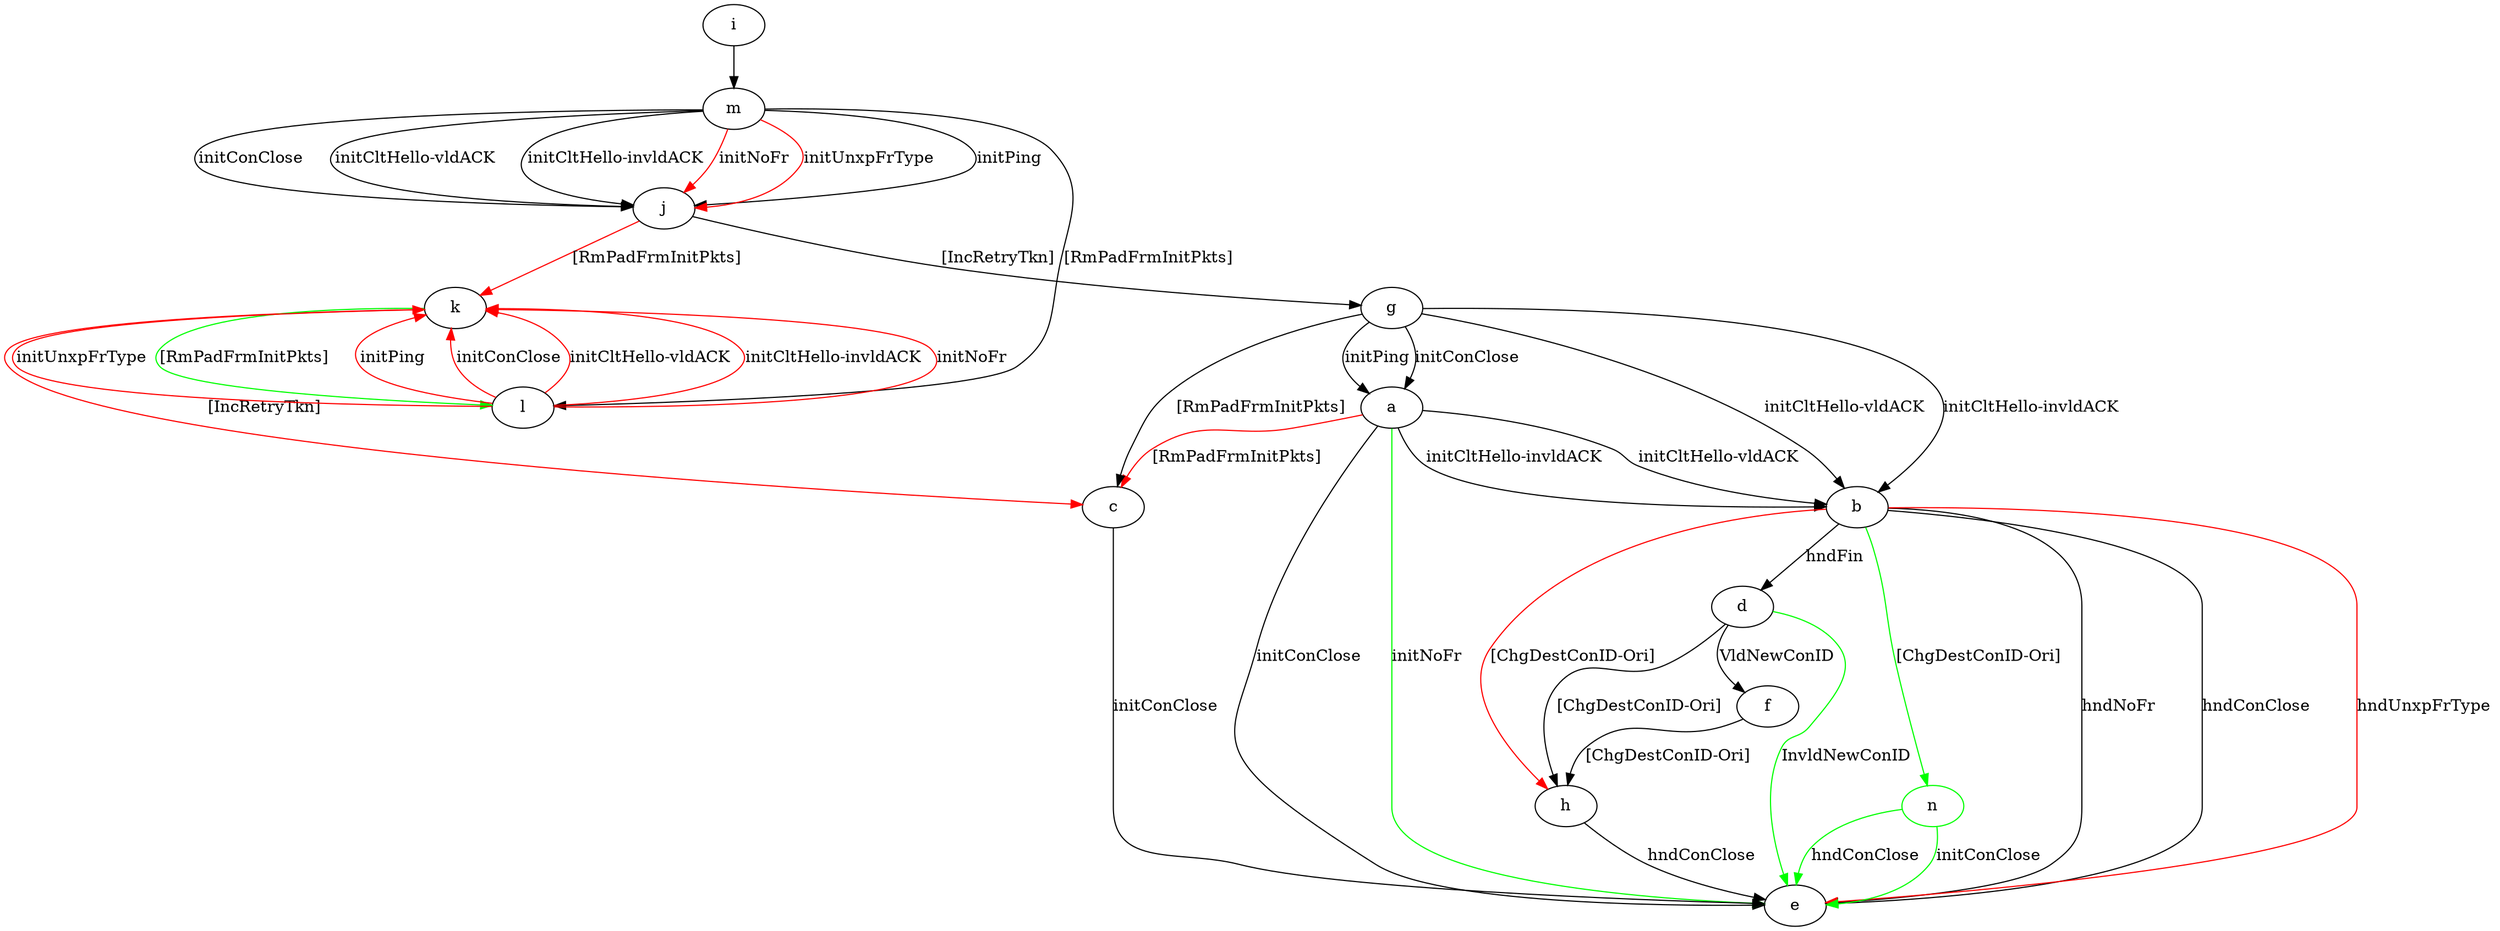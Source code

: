 digraph "" {
	a -> b	[key=0,
		label="initCltHello-vldACK "];
	a -> b	[key=1,
		label="initCltHello-invldACK "];
	a -> c	[key=0,
		color=red,
		label="[RmPadFrmInitPkts] "];
	a -> e	[key=0,
		label="initConClose "];
	a -> e	[key=1,
		color=green,
		label="initNoFr "];
	b -> d	[key=0,
		label="hndFin "];
	b -> e	[key=0,
		label="hndNoFr "];
	b -> e	[key=1,
		label="hndConClose "];
	b -> e	[key=2,
		color=red,
		label="hndUnxpFrType "];
	b -> h	[key=0,
		color=red,
		label="[ChgDestConID-Ori] "];
	n	[color=green];
	b -> n	[key=0,
		color=green,
		label="[ChgDestConID-Ori] "];
	c -> e	[key=0,
		label="initConClose "];
	d -> e	[key=0,
		color=green,
		label="InvldNewConID "];
	d -> f	[key=0,
		label="VldNewConID "];
	d -> h	[key=0,
		label="[ChgDestConID-Ori] "];
	f -> h	[key=0,
		label="[ChgDestConID-Ori] "];
	g -> a	[key=0,
		label="initPing "];
	g -> a	[key=1,
		label="initConClose "];
	g -> b	[key=0,
		label="initCltHello-vldACK "];
	g -> b	[key=1,
		label="initCltHello-invldACK "];
	g -> c	[key=0,
		label="[RmPadFrmInitPkts] "];
	h -> e	[key=0,
		label="hndConClose "];
	i -> m	[key=0];
	j -> g	[key=0,
		label="[IncRetryTkn] "];
	j -> k	[key=0,
		color=red,
		label="[RmPadFrmInitPkts] "];
	k -> c	[key=0,
		color=red,
		label="[IncRetryTkn] "];
	k -> l	[key=0,
		color=green,
		label="[RmPadFrmInitPkts] "];
	l -> k	[key=0,
		color=red,
		label="initPing "];
	l -> k	[key=1,
		color=red,
		label="initConClose "];
	l -> k	[key=2,
		color=red,
		label="initCltHello-vldACK "];
	l -> k	[key=3,
		color=red,
		label="initCltHello-invldACK "];
	l -> k	[key=4,
		color=red,
		label="initNoFr "];
	l -> k	[key=5,
		color=red,
		label="initUnxpFrType "];
	m -> j	[key=0,
		label="initPing "];
	m -> j	[key=1,
		label="initConClose "];
	m -> j	[key=2,
		label="initCltHello-vldACK "];
	m -> j	[key=3,
		label="initCltHello-invldACK "];
	m -> j	[key=4,
		color=red,
		label="initNoFr "];
	m -> j	[key=5,
		color=red,
		label="initUnxpFrType "];
	m -> l	[key=0,
		label="[RmPadFrmInitPkts] "];
	n -> e	[key=0,
		color=green,
		label="initConClose "];
	n -> e	[key=1,
		color=green,
		label="hndConClose "];
}
